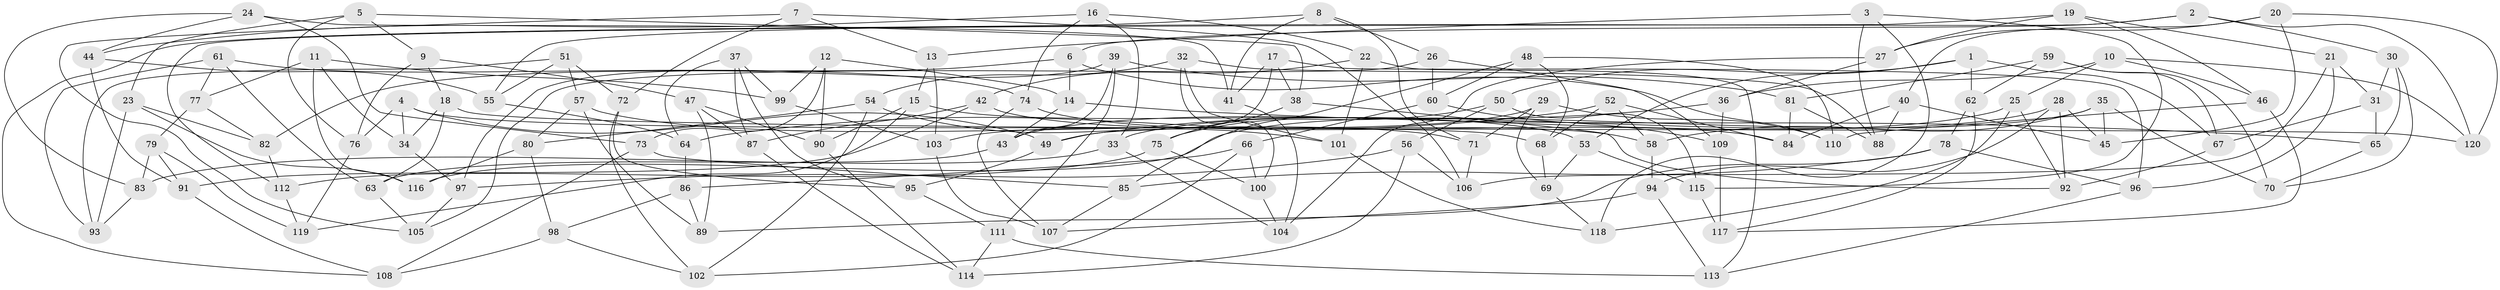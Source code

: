 // coarse degree distribution, {6: 0.4868421052631579, 4: 0.40789473684210525, 5: 0.09210526315789473, 3: 0.013157894736842105}
// Generated by graph-tools (version 1.1) at 2025/24/03/03/25 07:24:26]
// undirected, 120 vertices, 240 edges
graph export_dot {
graph [start="1"]
  node [color=gray90,style=filled];
  1;
  2;
  3;
  4;
  5;
  6;
  7;
  8;
  9;
  10;
  11;
  12;
  13;
  14;
  15;
  16;
  17;
  18;
  19;
  20;
  21;
  22;
  23;
  24;
  25;
  26;
  27;
  28;
  29;
  30;
  31;
  32;
  33;
  34;
  35;
  36;
  37;
  38;
  39;
  40;
  41;
  42;
  43;
  44;
  45;
  46;
  47;
  48;
  49;
  50;
  51;
  52;
  53;
  54;
  55;
  56;
  57;
  58;
  59;
  60;
  61;
  62;
  63;
  64;
  65;
  66;
  67;
  68;
  69;
  70;
  71;
  72;
  73;
  74;
  75;
  76;
  77;
  78;
  79;
  80;
  81;
  82;
  83;
  84;
  85;
  86;
  87;
  88;
  89;
  90;
  91;
  92;
  93;
  94;
  95;
  96;
  97;
  98;
  99;
  100;
  101;
  102;
  103;
  104;
  105;
  106;
  107;
  108;
  109;
  110;
  111;
  112;
  113;
  114;
  115;
  116;
  117;
  118;
  119;
  120;
  1 -- 50;
  1 -- 53;
  1 -- 62;
  1 -- 67;
  2 -- 30;
  2 -- 6;
  2 -- 120;
  2 -- 55;
  3 -- 13;
  3 -- 88;
  3 -- 115;
  3 -- 118;
  4 -- 49;
  4 -- 76;
  4 -- 34;
  4 -- 68;
  5 -- 76;
  5 -- 23;
  5 -- 38;
  5 -- 9;
  6 -- 110;
  6 -- 14;
  6 -- 82;
  7 -- 106;
  7 -- 72;
  7 -- 13;
  7 -- 105;
  8 -- 71;
  8 -- 108;
  8 -- 41;
  8 -- 26;
  9 -- 18;
  9 -- 76;
  9 -- 47;
  10 -- 36;
  10 -- 46;
  10 -- 25;
  10 -- 120;
  11 -- 99;
  11 -- 34;
  11 -- 116;
  11 -- 77;
  12 -- 99;
  12 -- 90;
  12 -- 73;
  12 -- 14;
  13 -- 15;
  13 -- 103;
  14 -- 65;
  14 -- 43;
  15 -- 53;
  15 -- 90;
  15 -- 119;
  16 -- 44;
  16 -- 74;
  16 -- 22;
  16 -- 33;
  17 -- 41;
  17 -- 49;
  17 -- 38;
  17 -- 96;
  18 -- 63;
  18 -- 34;
  18 -- 120;
  19 -- 27;
  19 -- 112;
  19 -- 21;
  19 -- 46;
  20 -- 120;
  20 -- 40;
  20 -- 27;
  20 -- 45;
  21 -- 96;
  21 -- 31;
  21 -- 106;
  22 -- 42;
  22 -- 101;
  22 -- 113;
  23 -- 82;
  23 -- 93;
  23 -- 116;
  24 -- 83;
  24 -- 41;
  24 -- 44;
  24 -- 73;
  25 -- 118;
  25 -- 43;
  25 -- 92;
  26 -- 109;
  26 -- 105;
  26 -- 60;
  27 -- 104;
  27 -- 36;
  28 -- 33;
  28 -- 92;
  28 -- 45;
  28 -- 94;
  29 -- 71;
  29 -- 69;
  29 -- 110;
  29 -- 103;
  30 -- 70;
  30 -- 65;
  30 -- 31;
  31 -- 65;
  31 -- 67;
  32 -- 88;
  32 -- 54;
  32 -- 101;
  32 -- 100;
  33 -- 83;
  33 -- 104;
  34 -- 97;
  35 -- 45;
  35 -- 116;
  35 -- 70;
  35 -- 58;
  36 -- 109;
  36 -- 49;
  37 -- 87;
  37 -- 99;
  37 -- 64;
  37 -- 95;
  38 -- 75;
  38 -- 92;
  39 -- 111;
  39 -- 81;
  39 -- 97;
  39 -- 43;
  40 -- 88;
  40 -- 84;
  40 -- 45;
  41 -- 104;
  42 -- 91;
  42 -- 58;
  42 -- 87;
  43 -- 63;
  44 -- 91;
  44 -- 55;
  46 -- 110;
  46 -- 117;
  47 -- 90;
  47 -- 89;
  47 -- 87;
  48 -- 68;
  48 -- 110;
  48 -- 85;
  48 -- 60;
  49 -- 95;
  50 -- 56;
  50 -- 75;
  50 -- 115;
  51 -- 93;
  51 -- 57;
  51 -- 55;
  51 -- 72;
  52 -- 64;
  52 -- 68;
  52 -- 58;
  52 -- 84;
  53 -- 115;
  53 -- 69;
  54 -- 80;
  54 -- 101;
  54 -- 102;
  55 -- 64;
  56 -- 97;
  56 -- 106;
  56 -- 114;
  57 -- 80;
  57 -- 89;
  57 -- 71;
  58 -- 94;
  59 -- 62;
  59 -- 67;
  59 -- 81;
  59 -- 70;
  60 -- 109;
  60 -- 66;
  61 -- 77;
  61 -- 63;
  61 -- 74;
  61 -- 93;
  62 -- 78;
  62 -- 117;
  63 -- 105;
  64 -- 86;
  65 -- 70;
  66 -- 102;
  66 -- 100;
  66 -- 86;
  67 -- 92;
  68 -- 69;
  69 -- 118;
  71 -- 106;
  72 -- 102;
  72 -- 95;
  73 -- 85;
  73 -- 108;
  74 -- 107;
  74 -- 84;
  75 -- 112;
  75 -- 100;
  76 -- 119;
  77 -- 79;
  77 -- 82;
  78 -- 85;
  78 -- 89;
  78 -- 96;
  79 -- 83;
  79 -- 119;
  79 -- 91;
  80 -- 116;
  80 -- 98;
  81 -- 88;
  81 -- 84;
  82 -- 112;
  83 -- 93;
  85 -- 107;
  86 -- 89;
  86 -- 98;
  87 -- 114;
  90 -- 114;
  91 -- 108;
  94 -- 113;
  94 -- 107;
  95 -- 111;
  96 -- 113;
  97 -- 105;
  98 -- 102;
  98 -- 108;
  99 -- 103;
  100 -- 104;
  101 -- 118;
  103 -- 107;
  109 -- 117;
  111 -- 114;
  111 -- 113;
  112 -- 119;
  115 -- 117;
}
